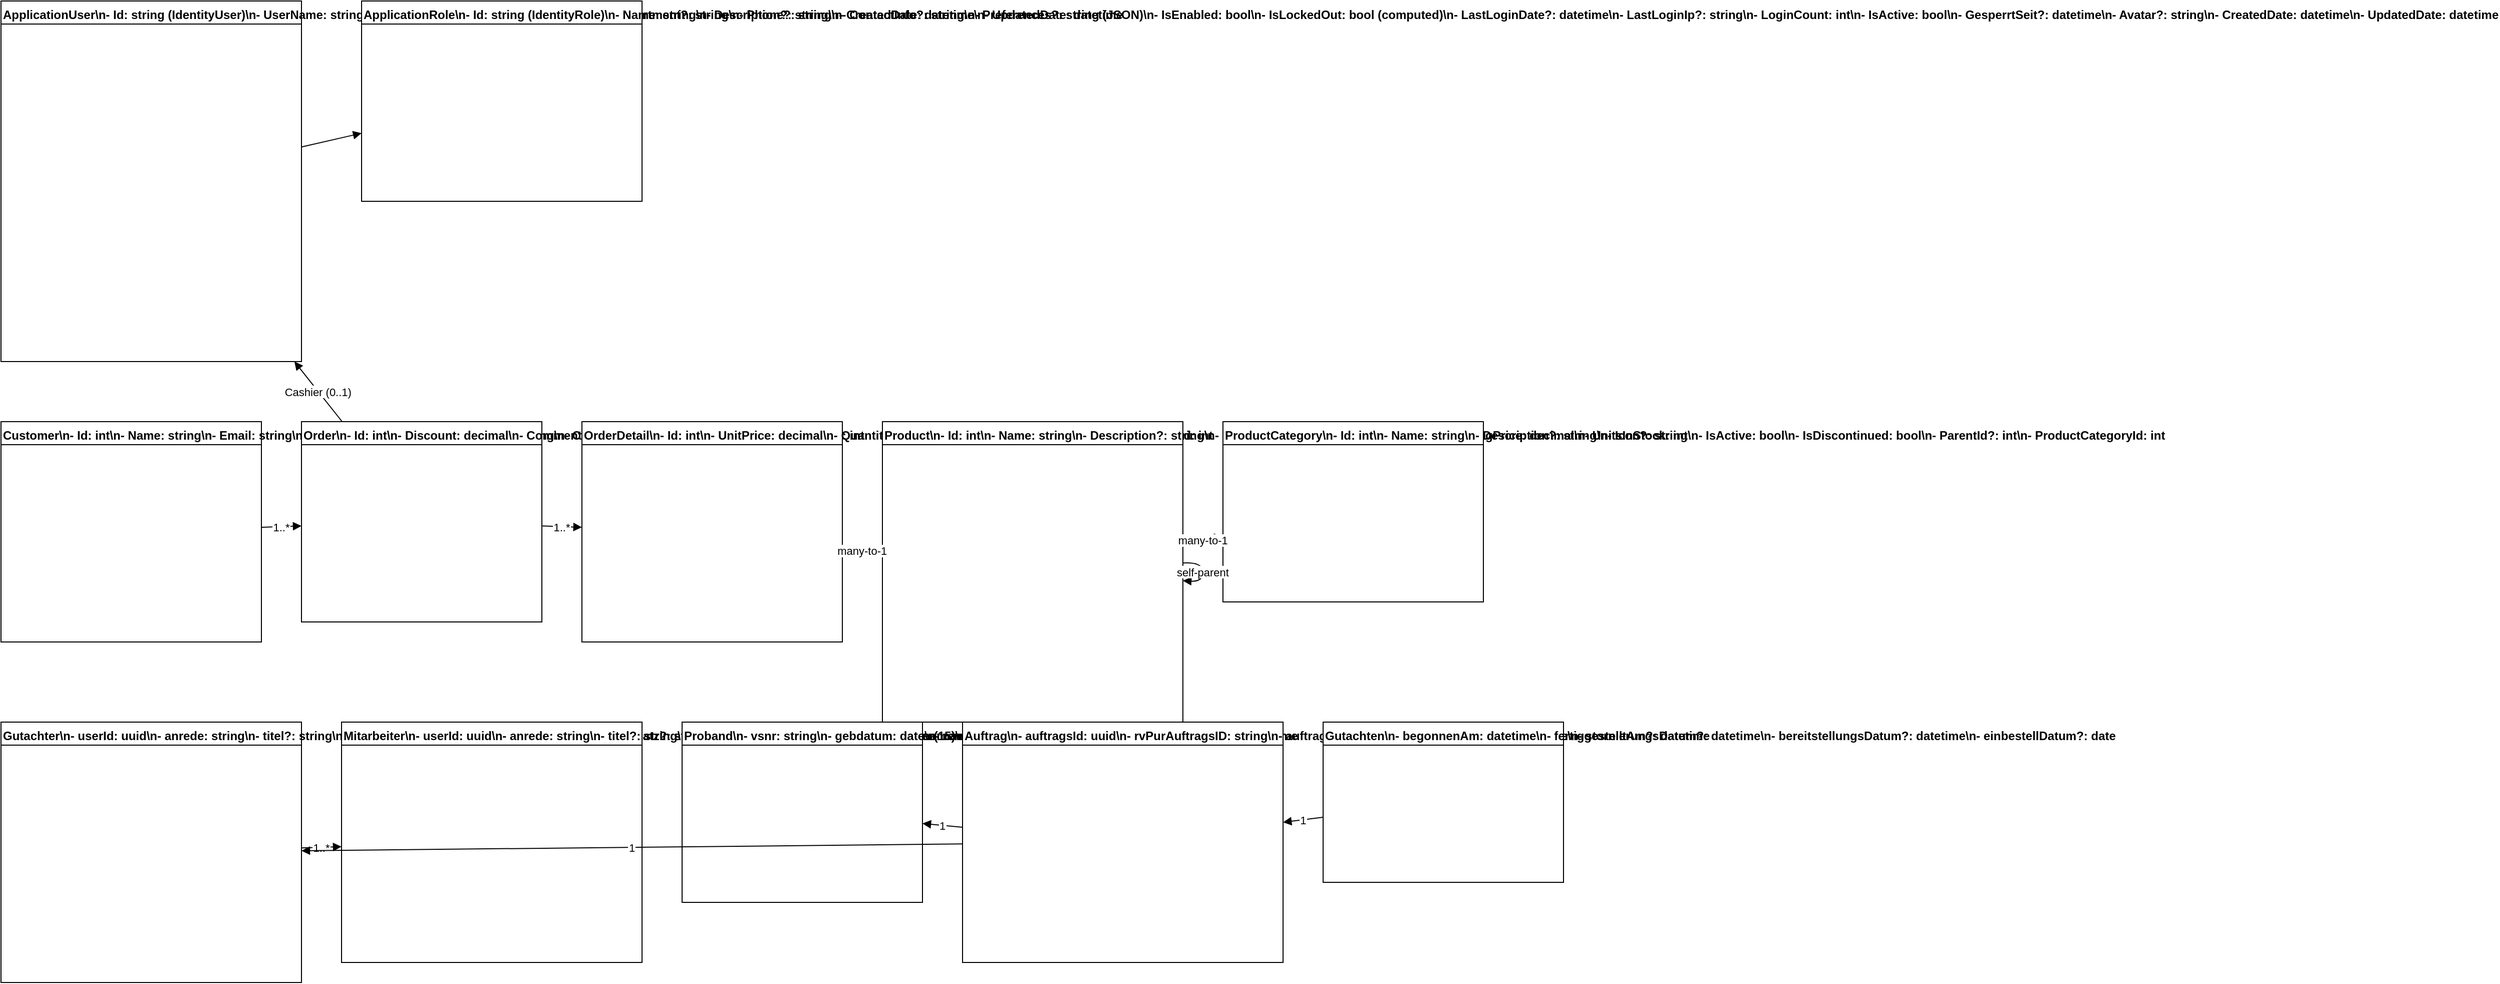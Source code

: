 <mxfile version="24.7.1">
  <diagram id="domain-model" name="Domain Model">
    <mxGraphModel dx="1600" dy="900" grid="1" gridSize="10" guides="1" tooltips="1" connect="1" arrows="1" fold="1" page="1" pageScale="1" pageWidth="1920" pageHeight="1080" background="#FFFFFF">
      <root>
        <mxCell id="0"/>
        <mxCell id="1" parent="0"/>

        <!-- Entities: Account -->
        <mxCell id="ApplicationUser" value="ApplicationUser\n- Id: string (IdentityUser)\n- UserName: string\n- FullName?: string\n- JobTitle?: string\n- Department?: string\n- Phone?: string\n- ContactInfo?: string\n- Preferences?: string (JSON)\n- IsEnabled: bool\n- IsLockedOut: bool (computed)\n- LastLoginDate?: datetime\n- LastLoginIp?: string\n- LoginCount: int\n- IsActive: bool\n- GesperrtSeit?: datetime\n- Avatar?: string\n- CreatedDate: datetime\n- UpdatedDate: datetime" style="swimlane;fontStyle=1;align=left;verticalAlign=top;childLayout=stackLayout;rounded=0;" vertex="1" parent="1">
          <mxGeometry x="60" y="60" width="300" height="360" as="geometry"/>
        </mxCell>
        <mxCell id="ApplicationRole" value="ApplicationRole\n- Id: string (IdentityRole)\n- Name: string\n- Description?: string\n- CreatedDate: datetime\n- UpdatedDate: datetime" style="swimlane;fontStyle=1;align=left;verticalAlign=top;childLayout=stackLayout;rounded=0;" vertex="1" parent="1">
          <mxGeometry x="420" y="60" width="280" height="200" as="geometry"/>
        </mxCell>

        <!-- Entities: Shop -->
        <mxCell id="Customer" value="Customer\n- Id: int\n- Name: string\n- Email: string\n- PhoneNumber?: string\n- Address?: string\n- City?: string\n- Gender: enum" style="swimlane;fontStyle=1;align=left;verticalAlign=top;childLayout=stackLayout;rounded=0;" vertex="1" parent="1">
          <mxGeometry x="60" y="480" width="260" height="220" as="geometry"/>
        </mxCell>
        <mxCell id="Order" value="Order\n- Id: int\n- Discount: decimal\n- Comments?: string\n- CashierId?: string\n- CustomerId: int" style="swimlane;fontStyle=1;align=left;verticalAlign=top;childLayout=stackLayout;rounded=0;" vertex="1" parent="1">
          <mxGeometry x="360" y="480" width="240" height="200" as="geometry"/>
        </mxCell>
        <mxCell id="OrderDetail" value="OrderDetail\n- Id: int\n- UnitPrice: decimal\n- Quantity: int\n- Discount: decimal\n- ProductId: int\n- OrderId: int" style="swimlane;fontStyle=1;align=left;verticalAlign=top;childLayout=stackLayout;rounded=0;" vertex="1" parent="1">
          <mxGeometry x="640" y="480" width="260" height="220" as="geometry"/>
        </mxCell>
        <mxCell id="Product" value="Product\n- Id: int\n- Name: string\n- Description?: string\n- Icon?: string\n- BuyingPrice: decimal\n- SellingPrice: decimal\n- UnitsInStock: int\n- IsActive: bool\n- IsDiscontinued: bool\n- ParentId?: int\n- ProductCategoryId: int" style="swimlane;fontStyle=1;align=left;verticalAlign=top;childLayout=stackLayout;rounded=0;" vertex="1" parent="1">
          <mxGeometry x="940" y="480" width="300" height="300" as="geometry"/>
        </mxCell>
        <mxCell id="ProductCategory" value="ProductCategory\n- Id: int\n- Name: string\n- Description?: string\n- Icon?: string" style="swimlane;fontStyle=1;align=left;verticalAlign=top;childLayout=stackLayout;rounded=0;" vertex="1" parent="1">
          <mxGeometry x="1280" y="480" width="260" height="180" as="geometry"/>
        </mxCell>

        <!-- Entities: Business Objects from CSV (selected) -->
        <mxCell id="Gutachter" value="Gutachter\n- userId: uuid\n- anrede: string\n- titel?: string\n- nachname: string\n- vorname: string\n- namenszusatz?: string\n- geburtsdatum?: date\n- efN: number(15)\n- status: enum\n- gesperrtSeit?: datetime" style="swimlane;fontStyle=1;align=left;verticalAlign=top;childLayout=stackLayout;rounded=0;" vertex="1" parent="1">
          <mxGeometry x="60" y="780" width="300" height="260" as="geometry"/>
        </mxCell>
        <mxCell id="Mitarbeiter" value="Mitarbeiter\n- userId: uuid\n- anrede: string\n- titel?: string\n- nachname: string\n- vorname: string\n- namenszusatz?: string\n- status: enum\n- gesperrtSeit?: datetime" style="swimlane;fontStyle=1;align=left;verticalAlign=top;childLayout=stackLayout;rounded=0;" vertex="1" parent="1">
          <mxGeometry x="400" y="780" width="300" height="240" as="geometry"/>
        </mxCell>
        <mxCell id="Proband" value="Proband\n- vsnr: string\n- gebdatum: date\n- name: string\n- vorname: string" style="swimlane;fontStyle=1;align=left;verticalAlign=top;childLayout=stackLayout;rounded=0;" vertex="1" parent="1">
          <mxGeometry x="740" y="780" width="240" height="180" as="geometry"/>
        </mxCell>
        <mxCell id="Auftrag" value="Auftrag\n- auftragsId: uuid\n- rvPurAuftragsID: string\n- auftragsDatum: date\n- eingangsDatum: datetime\n- stornierungsDatum?: datetime\n- bereitstellungsDatum?: datetime\n- einbestellDatum?: date" style="swimlane;fontStyle=1;align=left;verticalAlign=top;childLayout=stackLayout;rounded=0;" vertex="1" parent="1">
          <mxGeometry x="1020" y="780" width="320" height="240" as="geometry"/>
        </mxCell>
        <mxCell id="Gutachten" value="Gutachten\n- begonnenAm: datetime\n- fertiggestelltAm?: datetime" style="swimlane;fontStyle=1;align=left;verticalAlign=top;childLayout=stackLayout;rounded=0;" vertex="1" parent="1">
          <mxGeometry x="1380" y="780" width="240" height="160" as="geometry"/>
        </mxCell>

        <!-- Relationships (edges) -->
        <!-- Account relationships -->
        <mxCell id="edge_User_Role" edge="1" parent="1" source="ApplicationUser" target="ApplicationRole" style="endArrow=block;startArrow=none;endFill=1;">
          <mxGeometry relative="1" as="geometry"/>
        </mxCell>

        <!-- Shop relationships -->
        <mxCell id="edge_Customer_Order" edge="1" parent="1" source="Customer" target="Order" value="1..*" style="endArrow=block;">
          <mxGeometry relative="1" as="geometry"/>
        </mxCell>
        <mxCell id="edge_Order_OrderDetail" edge="1" parent="1" source="Order" target="OrderDetail" value="1..*" style="endArrow=block;">
          <mxGeometry relative="1" as="geometry"/>
        </mxCell>
        <mxCell id="edge_OrderDetail_Product" edge="1" parent="1" source="OrderDetail" target="Product" value="many-to-1" style="endArrow=block;">
          <mxGeometry relative="1" as="geometry"/>
        </mxCell>
        <mxCell id="edge_Product_ProductCategory" edge="1" parent="1" source="Product" target="ProductCategory" value="many-to-1" style="endArrow=block;">
          <mxGeometry relative="1" as="geometry"/>
        </mxCell>
        <mxCell id="edge_Product_Self" edge="1" parent="1" source="Product" target="Product" value="self-parent" style="endArrow=block;curved=1;">
          <mxGeometry relative="1" as="geometry"/>
        </mxCell>
        <mxCell id="edge_Order_Cashier" edge="1" parent="1" source="Order" target="ApplicationUser" value="Cashier (0..1)" style="endArrow=block;">
          <mxGeometry relative="1" as="geometry"/>
        </mxCell>

        <!-- Business object relationships -->
        <mxCell id="edge_Gutachter_Mitarbeiter" edge="1" parent="1" source="Gutachter" target="Mitarbeiter" value="1..*" style="endArrow=block;">
          <mxGeometry relative="1" as="geometry"/>
        </mxCell>
        <mxCell id="edge_Auftrag_Proband" edge="1" parent="1" source="Auftrag" target="Proband" value="1" style="endArrow=block;">
          <mxGeometry relative="1" as="geometry"/>
        </mxCell>
        <mxCell id="edge_Auftrag_Gutachter" edge="1" parent="1" source="Auftrag" target="Gutachter" value="1" style="endArrow=block;">
          <mxGeometry relative="1" as="geometry"/>
        </mxCell>
        <mxCell id="edge_Gutachten_Auftrag" edge="1" parent="1" source="Gutachten" target="Auftrag" value="1" style="endArrow=block;">
          <mxGeometry relative="1" as="geometry"/>
        </mxCell>
      </root>
    </mxGraphModel>
  </diagram>
</mxfile>
